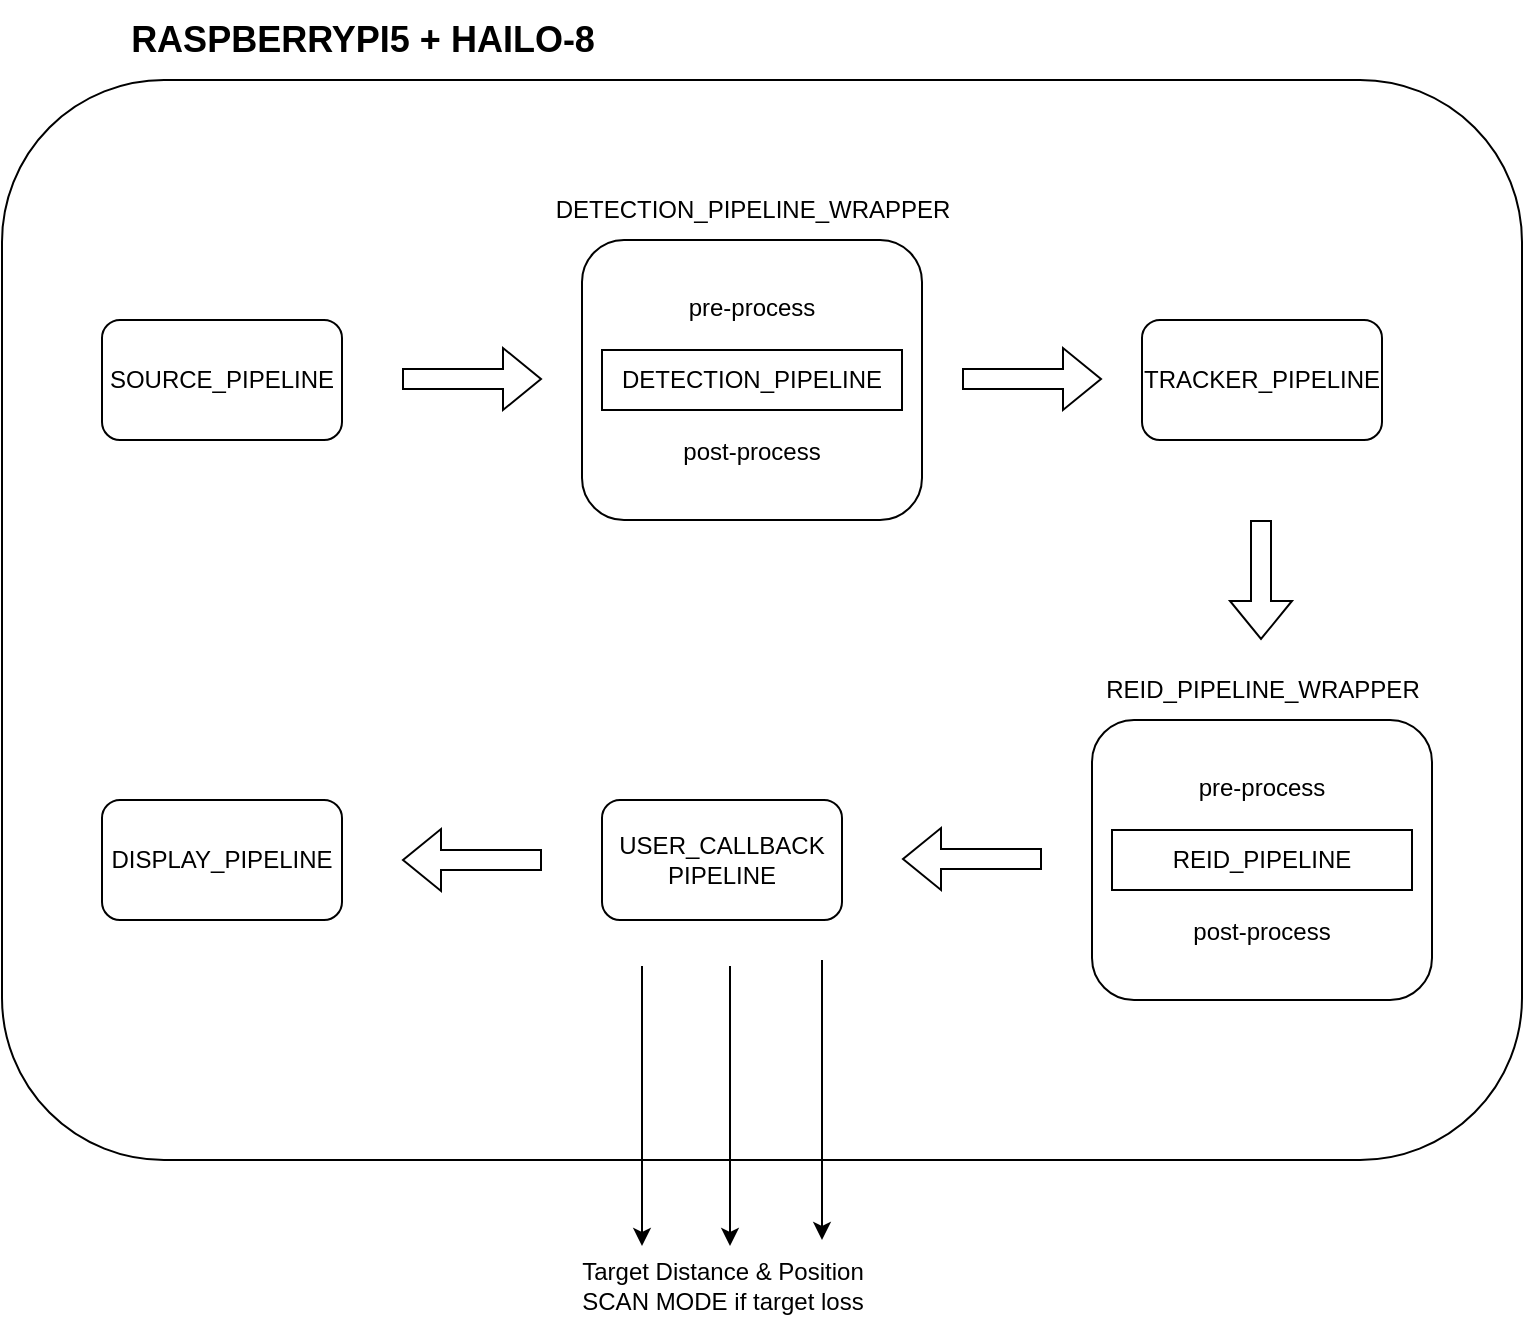 <mxfile version="27.1.1">
  <diagram name="페이지-1" id="_fl9P3o_7f5csr9Jb_fa">
    <mxGraphModel dx="906" dy="1043" grid="1" gridSize="10" guides="1" tooltips="1" connect="1" arrows="1" fold="1" page="1" pageScale="1" pageWidth="827" pageHeight="1169" math="0" shadow="0">
      <root>
        <mxCell id="0" />
        <mxCell id="1" parent="0" />
        <mxCell id="QfQEfc8Ep59mAEumwmI2-65" value="" style="rounded=1;whiteSpace=wrap;html=1;" vertex="1" parent="1">
          <mxGeometry x="1290" y="1030" width="760" height="540" as="geometry" />
        </mxCell>
        <mxCell id="QfQEfc8Ep59mAEumwmI2-66" value="SOURCE_PIPELINE" style="rounded=1;whiteSpace=wrap;html=1;" vertex="1" parent="1">
          <mxGeometry x="1340" y="1150" width="120" height="60" as="geometry" />
        </mxCell>
        <mxCell id="QfQEfc8Ep59mAEumwmI2-67" value="" style="shape=flexArrow;endArrow=classic;html=1;rounded=0;" edge="1" parent="1">
          <mxGeometry width="50" height="50" relative="1" as="geometry">
            <mxPoint x="1490" y="1179.5" as="sourcePoint" />
            <mxPoint x="1560" y="1179.5" as="targetPoint" />
            <Array as="points" />
          </mxGeometry>
        </mxCell>
        <mxCell id="QfQEfc8Ep59mAEumwmI2-68" value="&lt;div&gt;&lt;br&gt;&lt;/div&gt;pre-process&lt;br&gt;&lt;div&gt;&lt;br&gt;&lt;/div&gt;&lt;div&gt;&lt;br&gt;&lt;/div&gt;&lt;div&gt;&lt;br&gt;&lt;/div&gt;&lt;div&gt;&lt;br&gt;&lt;/div&gt;&lt;div&gt;post-process&lt;/div&gt;&lt;div&gt;&lt;br&gt;&lt;/div&gt;" style="rounded=1;whiteSpace=wrap;html=1;" vertex="1" parent="1">
          <mxGeometry x="1580" y="1110" width="170" height="140" as="geometry" />
        </mxCell>
        <mxCell id="QfQEfc8Ep59mAEumwmI2-69" value="" style="shape=flexArrow;endArrow=classic;html=1;rounded=0;" edge="1" parent="1">
          <mxGeometry width="50" height="50" relative="1" as="geometry">
            <mxPoint x="1770" y="1179.5" as="sourcePoint" />
            <mxPoint x="1840" y="1179.5" as="targetPoint" />
          </mxGeometry>
        </mxCell>
        <mxCell id="QfQEfc8Ep59mAEumwmI2-70" value="TRACKER_PIPELINE" style="rounded=1;whiteSpace=wrap;html=1;" vertex="1" parent="1">
          <mxGeometry x="1860" y="1150" width="120" height="60" as="geometry" />
        </mxCell>
        <mxCell id="QfQEfc8Ep59mAEumwmI2-71" value="" style="shape=flexArrow;endArrow=classic;html=1;rounded=0;" edge="1" parent="1">
          <mxGeometry width="50" height="50" relative="1" as="geometry">
            <mxPoint x="1919.5" y="1250" as="sourcePoint" />
            <mxPoint x="1919.5" y="1310" as="targetPoint" />
          </mxGeometry>
        </mxCell>
        <mxCell id="QfQEfc8Ep59mAEumwmI2-72" value="DETECTION_PIPELINE" style="rounded=0;whiteSpace=wrap;html=1;" vertex="1" parent="1">
          <mxGeometry x="1590" y="1165" width="150" height="30" as="geometry" />
        </mxCell>
        <mxCell id="QfQEfc8Ep59mAEumwmI2-73" value="DETECTION_PIPELINE_WRAPPER" style="text;html=1;align=center;verticalAlign=middle;resizable=0;points=[];autosize=1;strokeColor=none;fillColor=none;" vertex="1" parent="1">
          <mxGeometry x="1555" y="1080" width="220" height="30" as="geometry" />
        </mxCell>
        <mxCell id="QfQEfc8Ep59mAEumwmI2-74" value="&lt;div&gt;&lt;br&gt;&lt;/div&gt;pre-process&lt;br&gt;&lt;div&gt;&lt;br&gt;&lt;/div&gt;&lt;div&gt;&lt;br&gt;&lt;/div&gt;&lt;div&gt;&lt;br&gt;&lt;/div&gt;&lt;div&gt;&lt;br&gt;&lt;/div&gt;&lt;div&gt;post-process&lt;/div&gt;&lt;div&gt;&lt;br&gt;&lt;/div&gt;" style="rounded=1;whiteSpace=wrap;html=1;" vertex="1" parent="1">
          <mxGeometry x="1835" y="1350" width="170" height="140" as="geometry" />
        </mxCell>
        <mxCell id="QfQEfc8Ep59mAEumwmI2-75" value="REID_PIPELINE" style="rounded=0;whiteSpace=wrap;html=1;" vertex="1" parent="1">
          <mxGeometry x="1845" y="1405" width="150" height="30" as="geometry" />
        </mxCell>
        <mxCell id="QfQEfc8Ep59mAEumwmI2-76" value="REID_PIPELINE_WRAPPER" style="text;html=1;align=center;verticalAlign=middle;resizable=0;points=[];autosize=1;strokeColor=none;fillColor=none;" vertex="1" parent="1">
          <mxGeometry x="1830" y="1320" width="180" height="30" as="geometry" />
        </mxCell>
        <mxCell id="QfQEfc8Ep59mAEumwmI2-77" value="" style="shape=flexArrow;endArrow=classic;html=1;rounded=0;" edge="1" parent="1">
          <mxGeometry width="50" height="50" relative="1" as="geometry">
            <mxPoint x="1810" y="1419.5" as="sourcePoint" />
            <mxPoint x="1740" y="1419.5" as="targetPoint" />
          </mxGeometry>
        </mxCell>
        <mxCell id="QfQEfc8Ep59mAEumwmI2-78" value="USER_CALLBACK&lt;div&gt;PIPELINE&lt;/div&gt;" style="rounded=1;whiteSpace=wrap;html=1;" vertex="1" parent="1">
          <mxGeometry x="1590" y="1390" width="120" height="60" as="geometry" />
        </mxCell>
        <mxCell id="QfQEfc8Ep59mAEumwmI2-79" value="" style="shape=flexArrow;endArrow=classic;html=1;rounded=0;" edge="1" parent="1">
          <mxGeometry width="50" height="50" relative="1" as="geometry">
            <mxPoint x="1560" y="1420" as="sourcePoint" />
            <mxPoint x="1490" y="1420" as="targetPoint" />
          </mxGeometry>
        </mxCell>
        <mxCell id="QfQEfc8Ep59mAEumwmI2-80" value="DISPLAY_PIPELINE" style="rounded=1;whiteSpace=wrap;html=1;" vertex="1" parent="1">
          <mxGeometry x="1340" y="1390" width="120" height="60" as="geometry" />
        </mxCell>
        <mxCell id="QfQEfc8Ep59mAEumwmI2-81" value="&lt;font style=&quot;font-size: 18px;&quot;&gt;&lt;b&gt;RASPBERRYPI5 + HAILO-8&lt;/b&gt;&lt;/font&gt;" style="text;html=1;align=center;verticalAlign=middle;resizable=0;points=[];autosize=1;strokeColor=none;fillColor=none;" vertex="1" parent="1">
          <mxGeometry x="1340" y="990" width="260" height="40" as="geometry" />
        </mxCell>
        <mxCell id="QfQEfc8Ep59mAEumwmI2-82" value="" style="endArrow=classic;html=1;rounded=0;" edge="1" parent="1">
          <mxGeometry width="50" height="50" relative="1" as="geometry">
            <mxPoint x="1610" y="1473" as="sourcePoint" />
            <mxPoint x="1610" y="1613" as="targetPoint" />
          </mxGeometry>
        </mxCell>
        <mxCell id="QfQEfc8Ep59mAEumwmI2-83" value="" style="endArrow=classic;html=1;rounded=0;" edge="1" parent="1">
          <mxGeometry width="50" height="50" relative="1" as="geometry">
            <mxPoint x="1654" y="1473" as="sourcePoint" />
            <mxPoint x="1654" y="1613" as="targetPoint" />
          </mxGeometry>
        </mxCell>
        <mxCell id="QfQEfc8Ep59mAEumwmI2-84" value="" style="endArrow=classic;html=1;rounded=0;" edge="1" parent="1">
          <mxGeometry width="50" height="50" relative="1" as="geometry">
            <mxPoint x="1700" y="1470" as="sourcePoint" />
            <mxPoint x="1700" y="1610" as="targetPoint" />
          </mxGeometry>
        </mxCell>
        <mxCell id="QfQEfc8Ep59mAEumwmI2-85" value="Target Distance &amp;amp; Position&lt;div&gt;SCAN MODE if target loss&lt;/div&gt;" style="text;html=1;align=center;verticalAlign=middle;resizable=0;points=[];autosize=1;strokeColor=none;fillColor=none;" vertex="1" parent="1">
          <mxGeometry x="1570" y="1613" width="160" height="40" as="geometry" />
        </mxCell>
      </root>
    </mxGraphModel>
  </diagram>
</mxfile>

